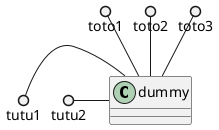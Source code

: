{
  "sha1": "jmulqec2skgcj28mve5ypk1pzeyuzht",
  "insertion": {
    "when": "2024-06-03T18:59:32.027Z",
    "user": "plantuml@gmail.com"
  }
}
@startuml
class dummy
toto1 ()-- dummy
toto2 ()-- dummy
toto3 ()-- dummy

tutu1 ()- dummy
tutu2 ()- dummy
@enduml
